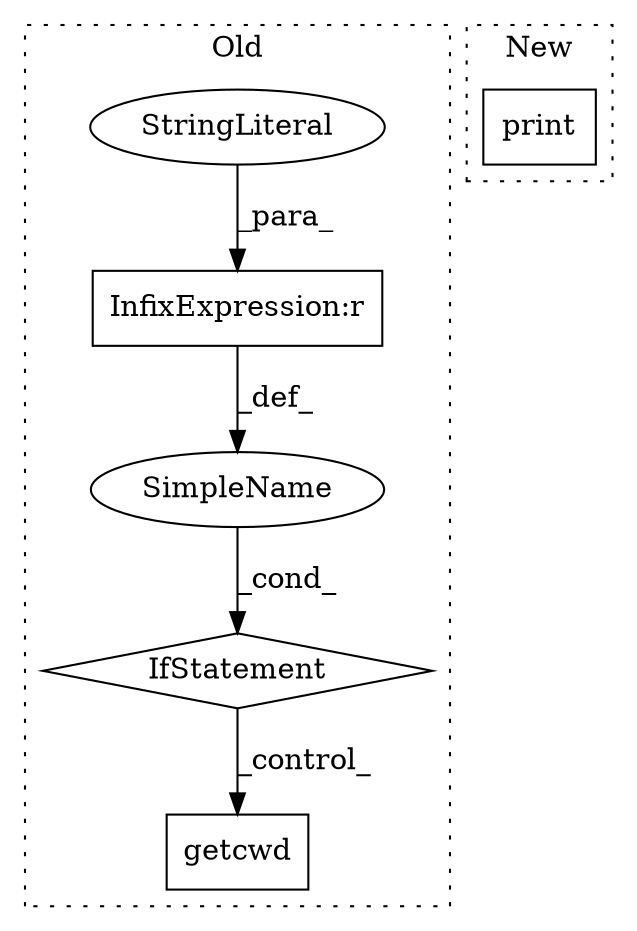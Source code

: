 digraph G {
subgraph cluster0 {
1 [label="getcwd" a="32" s="18959" l="8" shape="box"];
3 [label="IfStatement" a="25" s="18862,18880" l="4,2" shape="diamond"];
4 [label="SimpleName" a="42" s="" l="" shape="ellipse"];
5 [label="InfixExpression:r" a="27" s="18874" l="4" shape="box"];
6 [label="StringLiteral" a="45" s="18878" l="2" shape="ellipse"];
label = "Old";
style="dotted";
}
subgraph cluster1 {
2 [label="print" a="32" s="14489,14565" l="6,1" shape="box"];
label = "New";
style="dotted";
}
3 -> 1 [label="_control_"];
4 -> 3 [label="_cond_"];
5 -> 4 [label="_def_"];
6 -> 5 [label="_para_"];
}